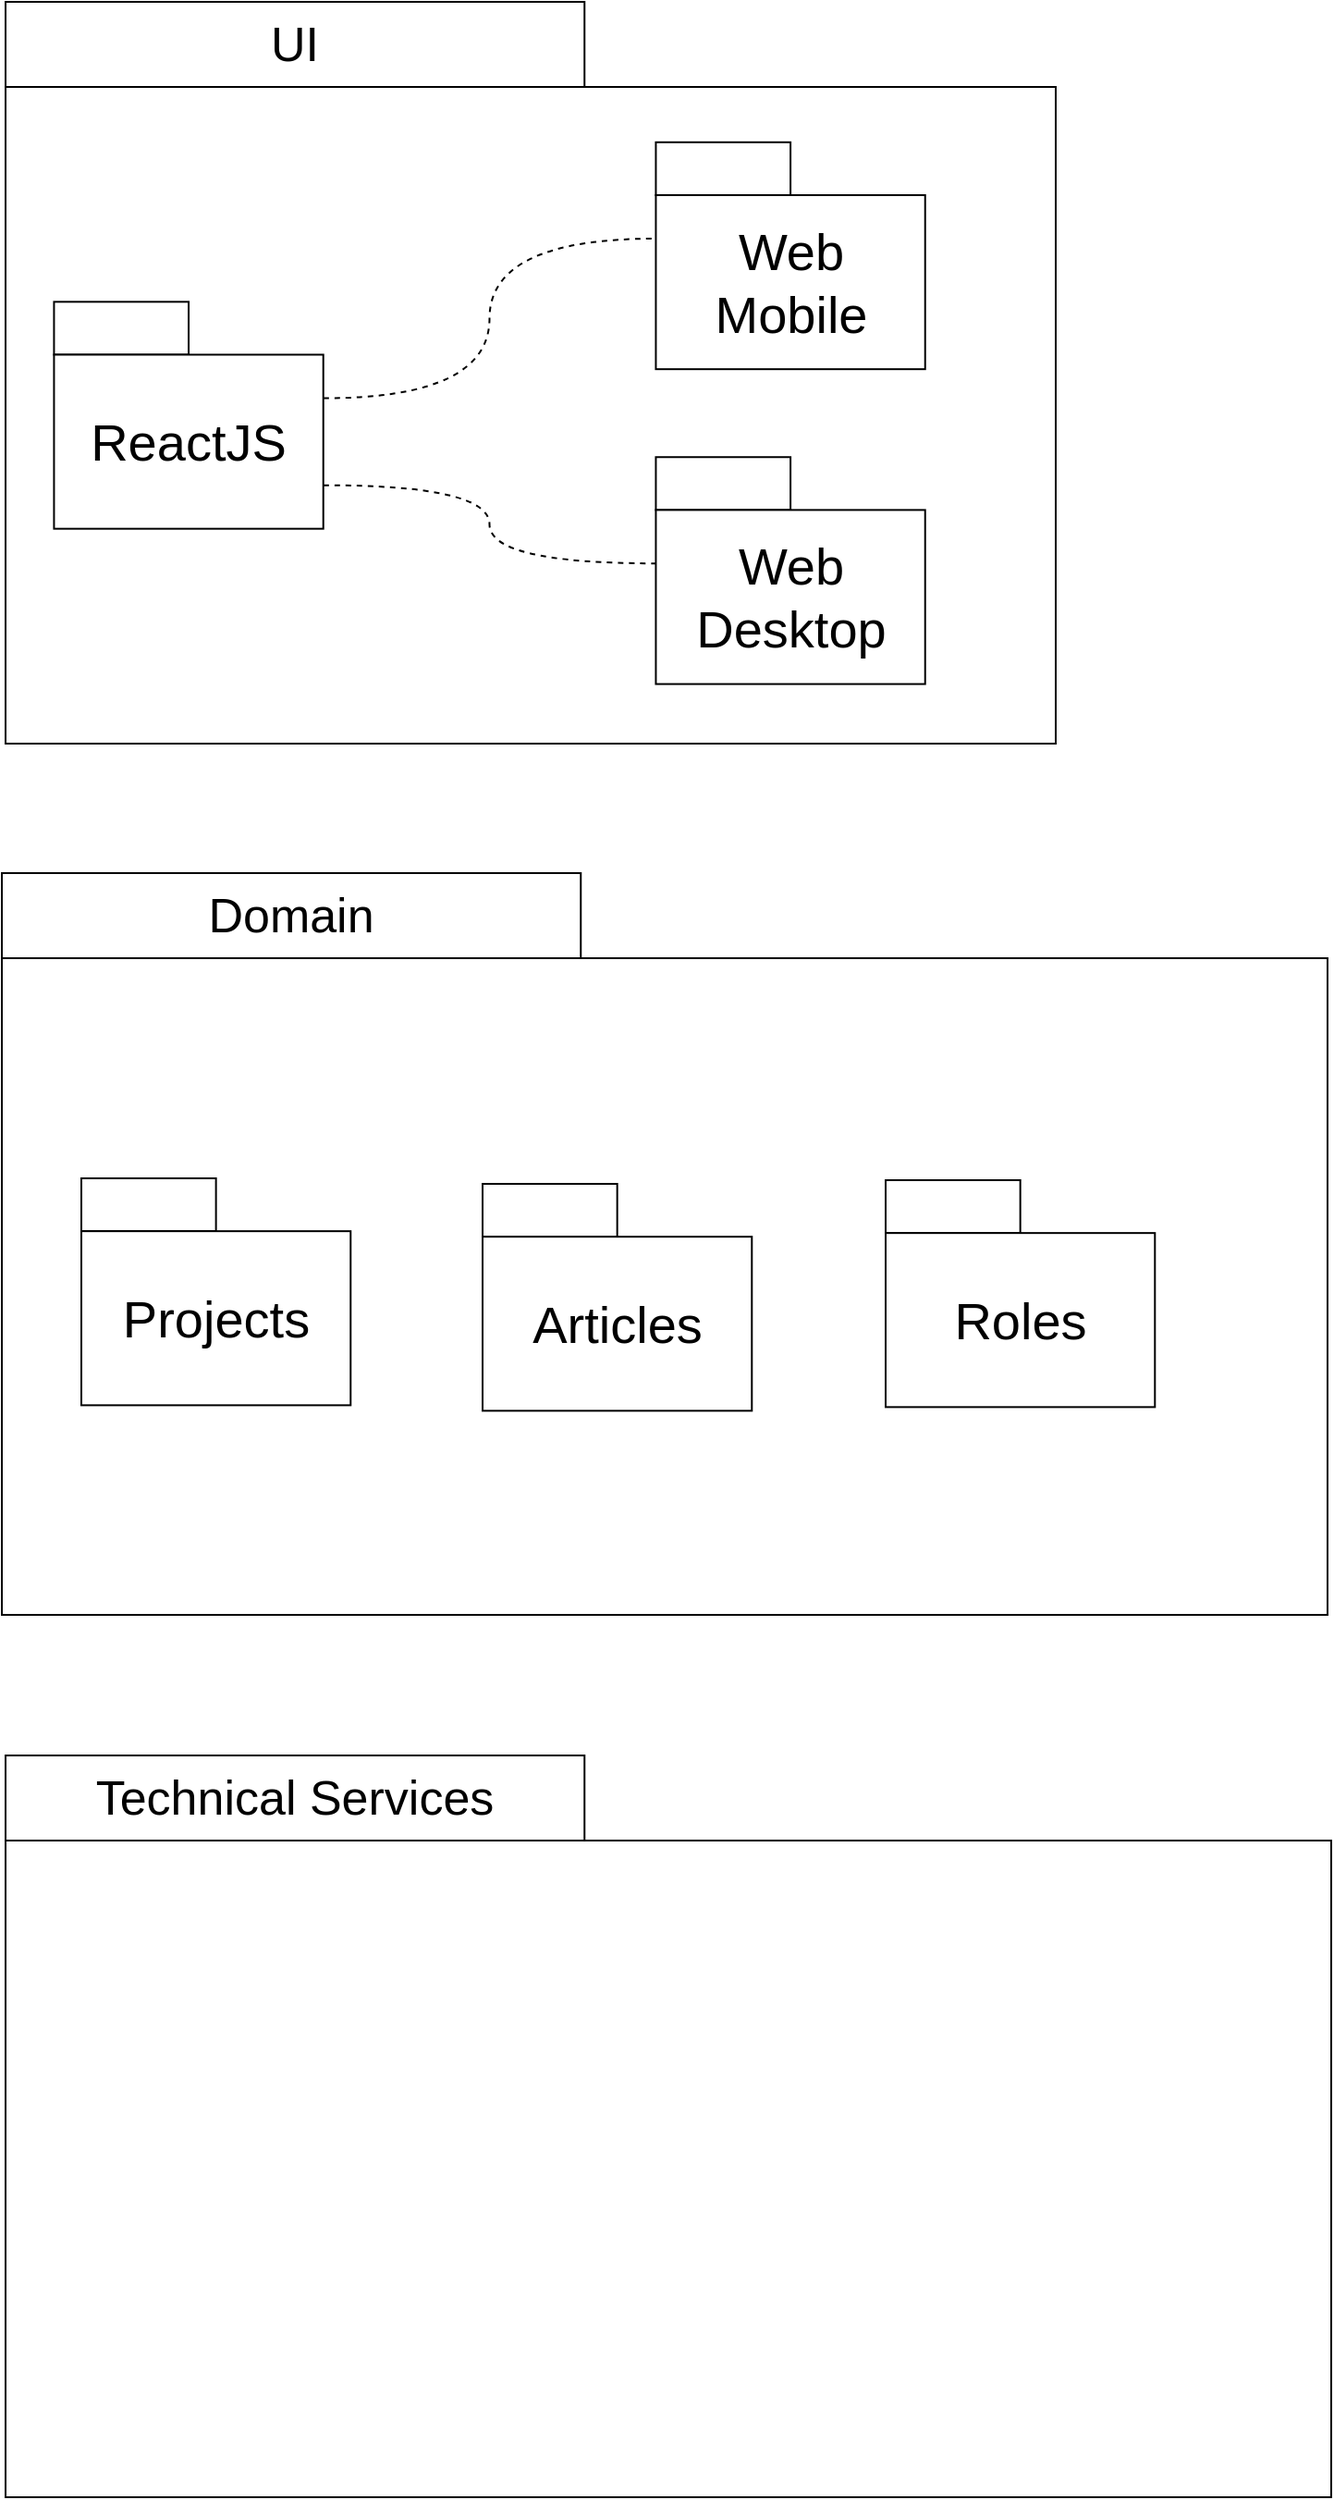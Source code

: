 <mxfile version="12.9.1" type="github">
  <diagram id="XR0y9n0YsO8z8irFNGLb" name="Page-1">
    <mxGraphModel dx="2405" dy="1502" grid="0" gridSize="10" guides="1" tooltips="1" connect="1" arrows="1" fold="1" page="1" pageScale="1" pageWidth="1169" pageHeight="1654" math="0" shadow="0">
      <root>
        <mxCell id="0" />
        <mxCell id="1" parent="0" />
        <mxCell id="SWEzssCjGssNJbHlLu96-37" value="" style="group" vertex="1" connectable="0" parent="1">
          <mxGeometry x="118" y="531" width="717" height="401" as="geometry" />
        </mxCell>
        <mxCell id="SWEzssCjGssNJbHlLu96-20" value="&lt;font style=&quot;font-size: 26px&quot;&gt;Domain&lt;/font&gt;" style="rounded=0;whiteSpace=wrap;html=1;" vertex="1" parent="SWEzssCjGssNJbHlLu96-37">
          <mxGeometry width="313.128" height="46.004" as="geometry" />
        </mxCell>
        <mxCell id="SWEzssCjGssNJbHlLu96-21" value="" style="rounded=0;whiteSpace=wrap;html=1;" vertex="1" parent="SWEzssCjGssNJbHlLu96-37">
          <mxGeometry y="46" width="717" height="355" as="geometry" />
        </mxCell>
        <mxCell id="SWEzssCjGssNJbHlLu96-34" value="" style="group" vertex="1" connectable="0" parent="SWEzssCjGssNJbHlLu96-37">
          <mxGeometry x="42.995" y="165.003" width="145.641" height="122.677" as="geometry" />
        </mxCell>
        <mxCell id="SWEzssCjGssNJbHlLu96-25" value="" style="group" vertex="1" connectable="0" parent="SWEzssCjGssNJbHlLu96-34">
          <mxGeometry width="145.641" height="122.677" as="geometry" />
        </mxCell>
        <mxCell id="SWEzssCjGssNJbHlLu96-26" value="" style="rounded=0;whiteSpace=wrap;html=1;" vertex="1" parent="SWEzssCjGssNJbHlLu96-25">
          <mxGeometry width="72.821" height="28.576" as="geometry" />
        </mxCell>
        <mxCell id="SWEzssCjGssNJbHlLu96-27" value="&lt;font style=&quot;font-size: 28px&quot;&gt;Projects&lt;/font&gt;" style="rounded=0;whiteSpace=wrap;html=1;" vertex="1" parent="SWEzssCjGssNJbHlLu96-25">
          <mxGeometry y="28.576" width="145.641" height="94.101" as="geometry" />
        </mxCell>
        <mxCell id="SWEzssCjGssNJbHlLu96-33" value="" style="group" vertex="1" connectable="0" parent="SWEzssCjGssNJbHlLu96-37">
          <mxGeometry x="260.003" y="167.996" width="145.641" height="122.677" as="geometry" />
        </mxCell>
        <mxCell id="SWEzssCjGssNJbHlLu96-22" value="" style="group" vertex="1" connectable="0" parent="SWEzssCjGssNJbHlLu96-33">
          <mxGeometry width="145.641" height="122.677" as="geometry" />
        </mxCell>
        <mxCell id="SWEzssCjGssNJbHlLu96-23" value="" style="rounded=0;whiteSpace=wrap;html=1;" vertex="1" parent="SWEzssCjGssNJbHlLu96-22">
          <mxGeometry width="72.821" height="28.576" as="geometry" />
        </mxCell>
        <mxCell id="SWEzssCjGssNJbHlLu96-24" value="&lt;span style=&quot;font-size: 28px&quot;&gt;Articles&lt;/span&gt;" style="rounded=0;whiteSpace=wrap;html=1;" vertex="1" parent="SWEzssCjGssNJbHlLu96-22">
          <mxGeometry y="28.576" width="145.641" height="94.101" as="geometry" />
        </mxCell>
        <mxCell id="SWEzssCjGssNJbHlLu96-18" value="" style="group" vertex="1" connectable="0" parent="1">
          <mxGeometry x="120" y="60" width="568" height="401" as="geometry" />
        </mxCell>
        <mxCell id="SWEzssCjGssNJbHlLu96-1" value="&lt;font style=&quot;font-size: 26px&quot;&gt;UI&lt;/font&gt;" style="rounded=0;whiteSpace=wrap;html=1;" vertex="1" parent="SWEzssCjGssNJbHlLu96-18">
          <mxGeometry width="313.128" height="46.004" as="geometry" />
        </mxCell>
        <mxCell id="SWEzssCjGssNJbHlLu96-2" value="" style="rounded=0;whiteSpace=wrap;html=1;" vertex="1" parent="SWEzssCjGssNJbHlLu96-18">
          <mxGeometry y="46.004" width="568" height="354.996" as="geometry" />
        </mxCell>
        <mxCell id="SWEzssCjGssNJbHlLu96-11" value="" style="group" vertex="1" connectable="0" parent="SWEzssCjGssNJbHlLu96-18">
          <mxGeometry x="351.723" y="75.906" width="145.641" height="122.677" as="geometry" />
        </mxCell>
        <mxCell id="SWEzssCjGssNJbHlLu96-9" value="" style="rounded=0;whiteSpace=wrap;html=1;" vertex="1" parent="SWEzssCjGssNJbHlLu96-11">
          <mxGeometry width="72.821" height="28.576" as="geometry" />
        </mxCell>
        <mxCell id="SWEzssCjGssNJbHlLu96-10" value="&lt;font style=&quot;font-size: 28px&quot;&gt;Web&lt;br&gt;Mobile&lt;/font&gt;" style="rounded=0;whiteSpace=wrap;html=1;" vertex="1" parent="SWEzssCjGssNJbHlLu96-11">
          <mxGeometry y="28.576" width="145.641" height="94.101" as="geometry" />
        </mxCell>
        <mxCell id="SWEzssCjGssNJbHlLu96-6" value="" style="group" vertex="1" connectable="0" parent="SWEzssCjGssNJbHlLu96-18">
          <mxGeometry x="26.215" y="162.163" width="145.641" height="122.677" as="geometry" />
        </mxCell>
        <mxCell id="SWEzssCjGssNJbHlLu96-3" value="" style="rounded=0;whiteSpace=wrap;html=1;" vertex="1" parent="SWEzssCjGssNJbHlLu96-6">
          <mxGeometry width="72.821" height="28.576" as="geometry" />
        </mxCell>
        <mxCell id="SWEzssCjGssNJbHlLu96-4" value="&lt;font style=&quot;font-size: 28px&quot;&gt;ReactJS&lt;/font&gt;" style="rounded=0;whiteSpace=wrap;html=1;" vertex="1" parent="SWEzssCjGssNJbHlLu96-6">
          <mxGeometry y="28.576" width="145.641" height="94.101" as="geometry" />
        </mxCell>
        <mxCell id="SWEzssCjGssNJbHlLu96-12" value="" style="group" vertex="1" connectable="0" parent="SWEzssCjGssNJbHlLu96-18">
          <mxGeometry x="351.723" y="246.12" width="145.641" height="122.677" as="geometry" />
        </mxCell>
        <mxCell id="SWEzssCjGssNJbHlLu96-13" value="" style="rounded=0;whiteSpace=wrap;html=1;" vertex="1" parent="SWEzssCjGssNJbHlLu96-12">
          <mxGeometry width="72.821" height="28.576" as="geometry" />
        </mxCell>
        <mxCell id="SWEzssCjGssNJbHlLu96-14" value="&lt;font style=&quot;font-size: 28px&quot;&gt;Web&lt;br&gt;Desktop&lt;/font&gt;" style="rounded=0;whiteSpace=wrap;html=1;" vertex="1" parent="SWEzssCjGssNJbHlLu96-12">
          <mxGeometry y="28.576" width="145.641" height="94.101" as="geometry" />
        </mxCell>
        <mxCell id="SWEzssCjGssNJbHlLu96-16" value="" style="endArrow=none;dashed=1;html=1;exitX=1;exitY=0.25;exitDx=0;exitDy=0;entryX=0;entryY=0.25;entryDx=0;entryDy=0;edgeStyle=orthogonalEdgeStyle;curved=1;" edge="1" parent="SWEzssCjGssNJbHlLu96-18" source="SWEzssCjGssNJbHlLu96-4" target="SWEzssCjGssNJbHlLu96-10">
          <mxGeometry width="50" height="50" relative="1" as="geometry">
            <mxPoint x="315.313" y="149.512" as="sourcePoint" />
            <mxPoint x="351.723" y="111.176" as="targetPoint" />
          </mxGeometry>
        </mxCell>
        <mxCell id="SWEzssCjGssNJbHlLu96-17" value="" style="endArrow=none;dashed=1;html=1;exitX=1;exitY=0.75;exitDx=0;exitDy=0;entryX=0;entryY=0.307;entryDx=0;entryDy=0;entryPerimeter=0;edgeStyle=orthogonalEdgeStyle;curved=1;" edge="1" parent="SWEzssCjGssNJbHlLu96-18" source="SWEzssCjGssNJbHlLu96-4" target="SWEzssCjGssNJbHlLu96-14">
          <mxGeometry width="50" height="50" relative="1" as="geometry">
            <mxPoint x="179.138" y="221.932" as="sourcePoint" />
            <mxPoint x="359.005" y="135.675" as="targetPoint" />
          </mxGeometry>
        </mxCell>
        <mxCell id="SWEzssCjGssNJbHlLu96-35" value="" style="group" vertex="1" connectable="0" parent="1">
          <mxGeometry x="596.003" y="697.0" width="145.641" height="122.677" as="geometry" />
        </mxCell>
        <mxCell id="SWEzssCjGssNJbHlLu96-29" value="" style="rounded=0;whiteSpace=wrap;html=1;" vertex="1" parent="SWEzssCjGssNJbHlLu96-35">
          <mxGeometry width="72.821" height="28.576" as="geometry" />
        </mxCell>
        <mxCell id="SWEzssCjGssNJbHlLu96-30" value="&lt;span style=&quot;font-size: 28px&quot;&gt;Roles&lt;/span&gt;" style="rounded=0;whiteSpace=wrap;html=1;" vertex="1" parent="SWEzssCjGssNJbHlLu96-35">
          <mxGeometry y="28.576" width="145.641" height="94.101" as="geometry" />
        </mxCell>
        <mxCell id="SWEzssCjGssNJbHlLu96-38" value="" style="group" vertex="1" connectable="0" parent="1">
          <mxGeometry x="120" y="1008" width="717" height="401" as="geometry" />
        </mxCell>
        <mxCell id="SWEzssCjGssNJbHlLu96-39" value="&lt;font style=&quot;font-size: 26px&quot;&gt;Technical Services&lt;/font&gt;" style="rounded=0;whiteSpace=wrap;html=1;" vertex="1" parent="SWEzssCjGssNJbHlLu96-38">
          <mxGeometry width="313.128" height="46.004" as="geometry" />
        </mxCell>
        <mxCell id="SWEzssCjGssNJbHlLu96-40" value="" style="rounded=0;whiteSpace=wrap;html=1;" vertex="1" parent="SWEzssCjGssNJbHlLu96-38">
          <mxGeometry y="46" width="717" height="355" as="geometry" />
        </mxCell>
      </root>
    </mxGraphModel>
  </diagram>
</mxfile>
